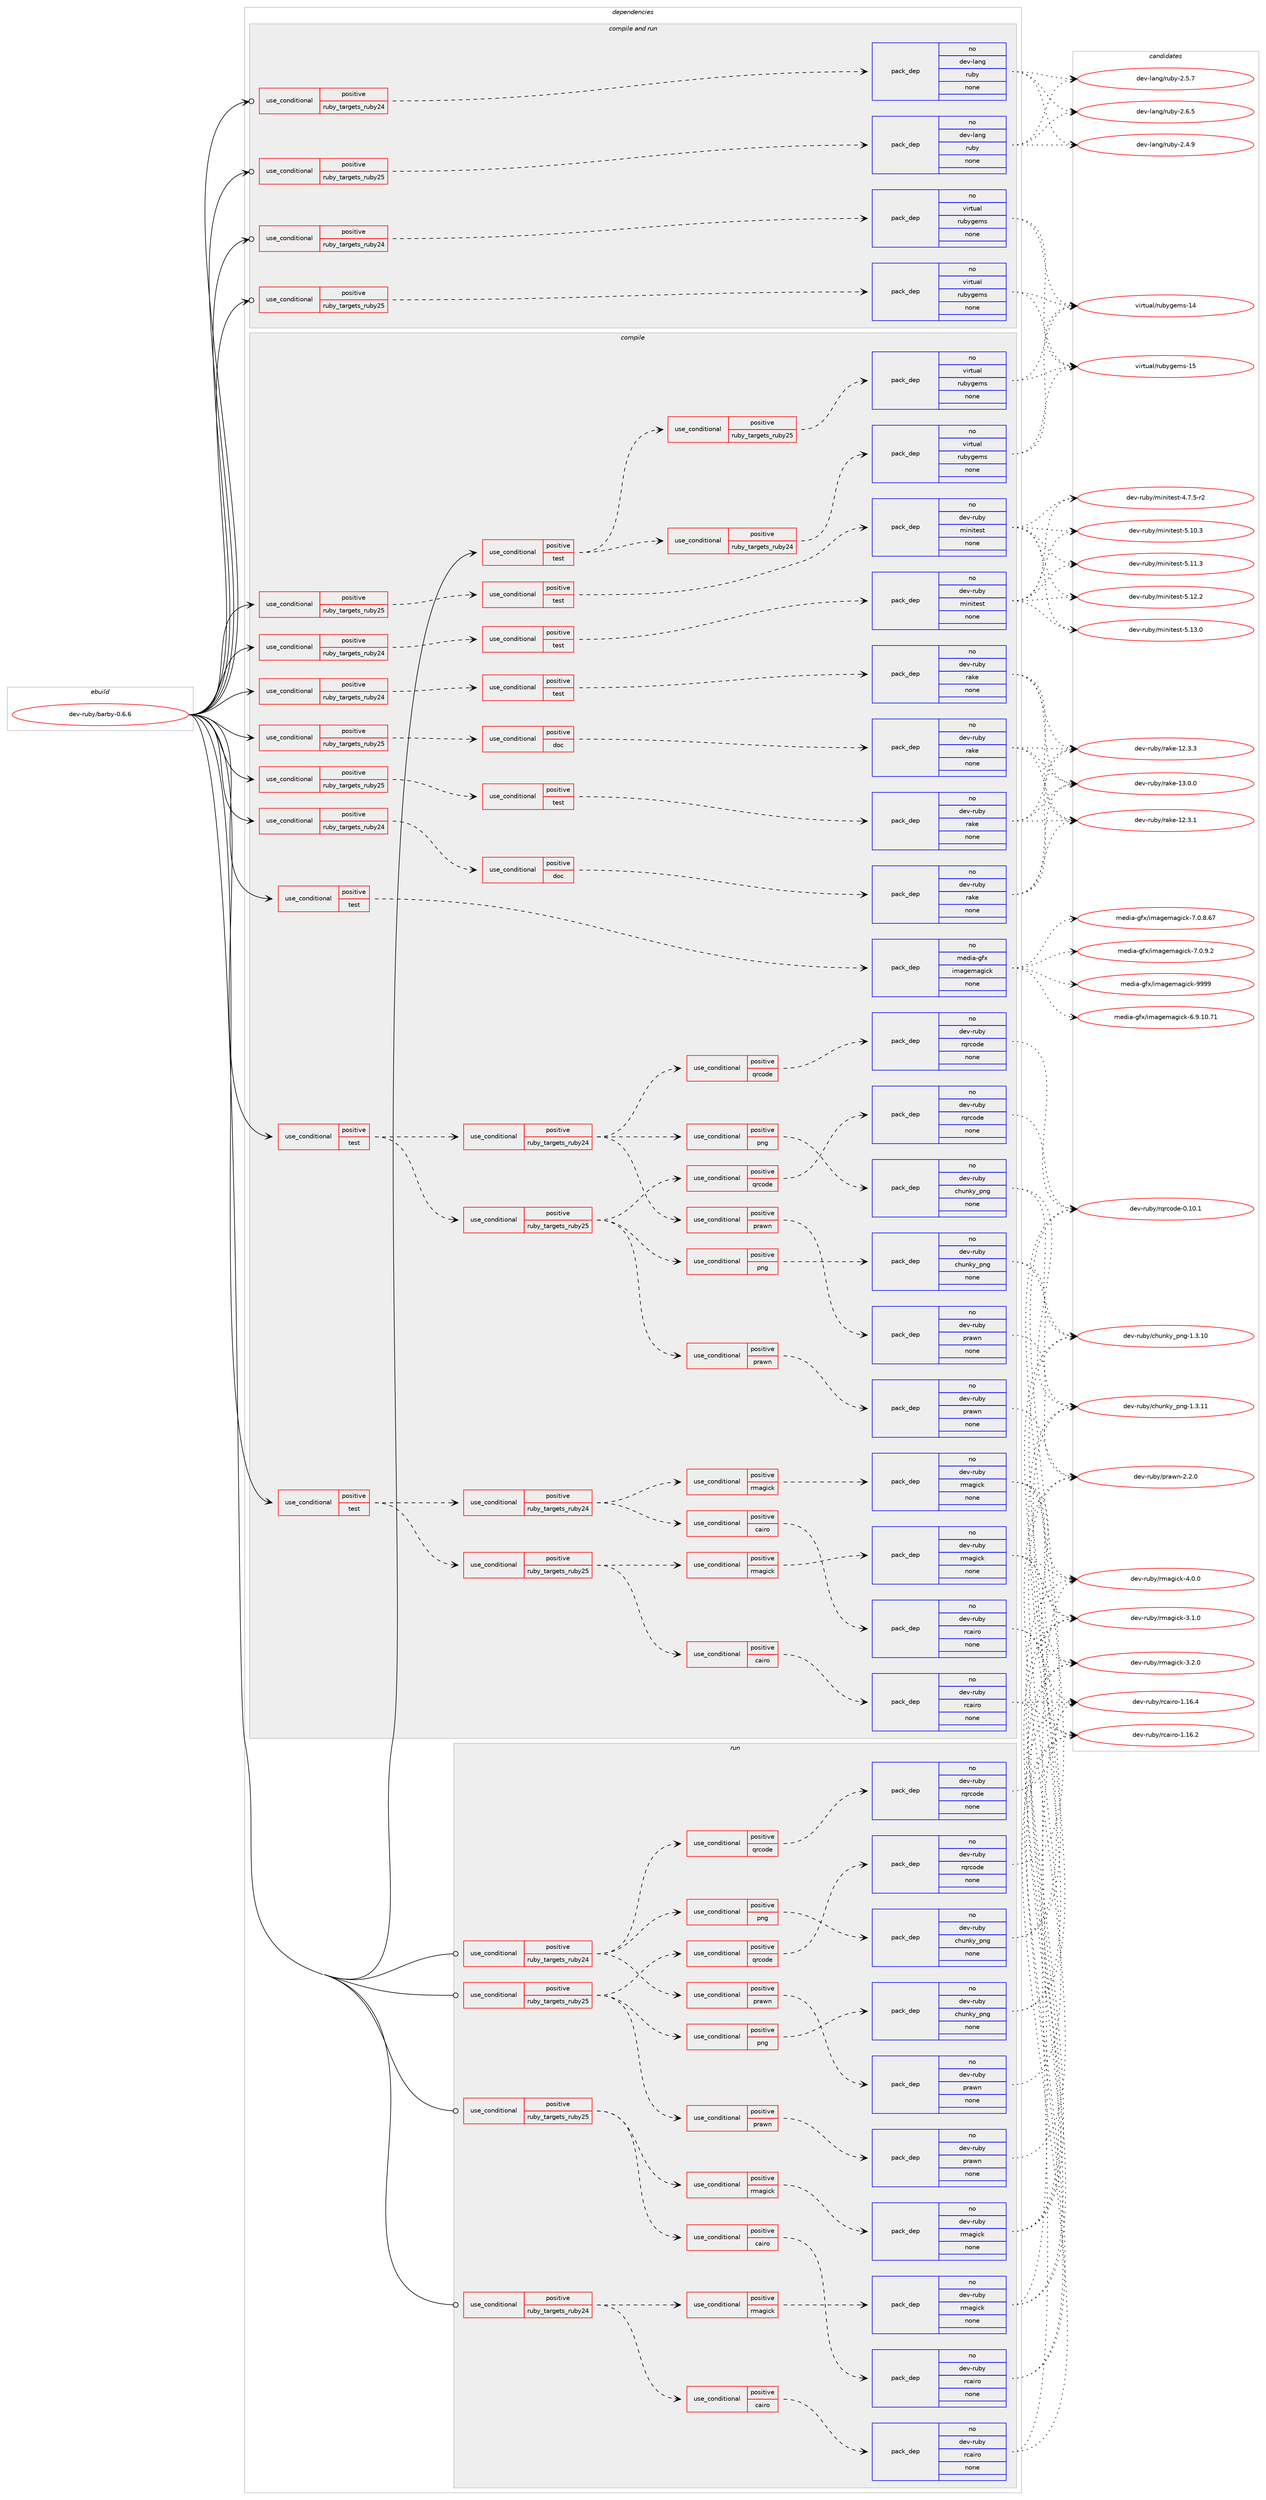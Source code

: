 digraph prolog {

# *************
# Graph options
# *************

newrank=true;
concentrate=true;
compound=true;
graph [rankdir=LR,fontname=Helvetica,fontsize=10,ranksep=1.5];#, ranksep=2.5, nodesep=0.2];
edge  [arrowhead=vee];
node  [fontname=Helvetica,fontsize=10];

# **********
# The ebuild
# **********

subgraph cluster_leftcol {
color=gray;
label=<<i>ebuild</i>>;
id [label="dev-ruby/barby-0.6.6", color=red, width=4, href="../dev-ruby/barby-0.6.6.svg"];
}

# ****************
# The dependencies
# ****************

subgraph cluster_midcol {
color=gray;
label=<<i>dependencies</i>>;
subgraph cluster_compile {
fillcolor="#eeeeee";
style=filled;
label=<<i>compile</i>>;
subgraph cond158755 {
dependency678266 [label=<<TABLE BORDER="0" CELLBORDER="1" CELLSPACING="0" CELLPADDING="4"><TR><TD ROWSPAN="3" CELLPADDING="10">use_conditional</TD></TR><TR><TD>positive</TD></TR><TR><TD>ruby_targets_ruby24</TD></TR></TABLE>>, shape=none, color=red];
subgraph cond158756 {
dependency678267 [label=<<TABLE BORDER="0" CELLBORDER="1" CELLSPACING="0" CELLPADDING="4"><TR><TD ROWSPAN="3" CELLPADDING="10">use_conditional</TD></TR><TR><TD>positive</TD></TR><TR><TD>doc</TD></TR></TABLE>>, shape=none, color=red];
subgraph pack507557 {
dependency678268 [label=<<TABLE BORDER="0" CELLBORDER="1" CELLSPACING="0" CELLPADDING="4" WIDTH="220"><TR><TD ROWSPAN="6" CELLPADDING="30">pack_dep</TD></TR><TR><TD WIDTH="110">no</TD></TR><TR><TD>dev-ruby</TD></TR><TR><TD>rake</TD></TR><TR><TD>none</TD></TR><TR><TD></TD></TR></TABLE>>, shape=none, color=blue];
}
dependency678267:e -> dependency678268:w [weight=20,style="dashed",arrowhead="vee"];
}
dependency678266:e -> dependency678267:w [weight=20,style="dashed",arrowhead="vee"];
}
id:e -> dependency678266:w [weight=20,style="solid",arrowhead="vee"];
subgraph cond158757 {
dependency678269 [label=<<TABLE BORDER="0" CELLBORDER="1" CELLSPACING="0" CELLPADDING="4"><TR><TD ROWSPAN="3" CELLPADDING="10">use_conditional</TD></TR><TR><TD>positive</TD></TR><TR><TD>ruby_targets_ruby24</TD></TR></TABLE>>, shape=none, color=red];
subgraph cond158758 {
dependency678270 [label=<<TABLE BORDER="0" CELLBORDER="1" CELLSPACING="0" CELLPADDING="4"><TR><TD ROWSPAN="3" CELLPADDING="10">use_conditional</TD></TR><TR><TD>positive</TD></TR><TR><TD>test</TD></TR></TABLE>>, shape=none, color=red];
subgraph pack507558 {
dependency678271 [label=<<TABLE BORDER="0" CELLBORDER="1" CELLSPACING="0" CELLPADDING="4" WIDTH="220"><TR><TD ROWSPAN="6" CELLPADDING="30">pack_dep</TD></TR><TR><TD WIDTH="110">no</TD></TR><TR><TD>dev-ruby</TD></TR><TR><TD>minitest</TD></TR><TR><TD>none</TD></TR><TR><TD></TD></TR></TABLE>>, shape=none, color=blue];
}
dependency678270:e -> dependency678271:w [weight=20,style="dashed",arrowhead="vee"];
}
dependency678269:e -> dependency678270:w [weight=20,style="dashed",arrowhead="vee"];
}
id:e -> dependency678269:w [weight=20,style="solid",arrowhead="vee"];
subgraph cond158759 {
dependency678272 [label=<<TABLE BORDER="0" CELLBORDER="1" CELLSPACING="0" CELLPADDING="4"><TR><TD ROWSPAN="3" CELLPADDING="10">use_conditional</TD></TR><TR><TD>positive</TD></TR><TR><TD>ruby_targets_ruby24</TD></TR></TABLE>>, shape=none, color=red];
subgraph cond158760 {
dependency678273 [label=<<TABLE BORDER="0" CELLBORDER="1" CELLSPACING="0" CELLPADDING="4"><TR><TD ROWSPAN="3" CELLPADDING="10">use_conditional</TD></TR><TR><TD>positive</TD></TR><TR><TD>test</TD></TR></TABLE>>, shape=none, color=red];
subgraph pack507559 {
dependency678274 [label=<<TABLE BORDER="0" CELLBORDER="1" CELLSPACING="0" CELLPADDING="4" WIDTH="220"><TR><TD ROWSPAN="6" CELLPADDING="30">pack_dep</TD></TR><TR><TD WIDTH="110">no</TD></TR><TR><TD>dev-ruby</TD></TR><TR><TD>rake</TD></TR><TR><TD>none</TD></TR><TR><TD></TD></TR></TABLE>>, shape=none, color=blue];
}
dependency678273:e -> dependency678274:w [weight=20,style="dashed",arrowhead="vee"];
}
dependency678272:e -> dependency678273:w [weight=20,style="dashed",arrowhead="vee"];
}
id:e -> dependency678272:w [weight=20,style="solid",arrowhead="vee"];
subgraph cond158761 {
dependency678275 [label=<<TABLE BORDER="0" CELLBORDER="1" CELLSPACING="0" CELLPADDING="4"><TR><TD ROWSPAN="3" CELLPADDING="10">use_conditional</TD></TR><TR><TD>positive</TD></TR><TR><TD>ruby_targets_ruby25</TD></TR></TABLE>>, shape=none, color=red];
subgraph cond158762 {
dependency678276 [label=<<TABLE BORDER="0" CELLBORDER="1" CELLSPACING="0" CELLPADDING="4"><TR><TD ROWSPAN="3" CELLPADDING="10">use_conditional</TD></TR><TR><TD>positive</TD></TR><TR><TD>doc</TD></TR></TABLE>>, shape=none, color=red];
subgraph pack507560 {
dependency678277 [label=<<TABLE BORDER="0" CELLBORDER="1" CELLSPACING="0" CELLPADDING="4" WIDTH="220"><TR><TD ROWSPAN="6" CELLPADDING="30">pack_dep</TD></TR><TR><TD WIDTH="110">no</TD></TR><TR><TD>dev-ruby</TD></TR><TR><TD>rake</TD></TR><TR><TD>none</TD></TR><TR><TD></TD></TR></TABLE>>, shape=none, color=blue];
}
dependency678276:e -> dependency678277:w [weight=20,style="dashed",arrowhead="vee"];
}
dependency678275:e -> dependency678276:w [weight=20,style="dashed",arrowhead="vee"];
}
id:e -> dependency678275:w [weight=20,style="solid",arrowhead="vee"];
subgraph cond158763 {
dependency678278 [label=<<TABLE BORDER="0" CELLBORDER="1" CELLSPACING="0" CELLPADDING="4"><TR><TD ROWSPAN="3" CELLPADDING="10">use_conditional</TD></TR><TR><TD>positive</TD></TR><TR><TD>ruby_targets_ruby25</TD></TR></TABLE>>, shape=none, color=red];
subgraph cond158764 {
dependency678279 [label=<<TABLE BORDER="0" CELLBORDER="1" CELLSPACING="0" CELLPADDING="4"><TR><TD ROWSPAN="3" CELLPADDING="10">use_conditional</TD></TR><TR><TD>positive</TD></TR><TR><TD>test</TD></TR></TABLE>>, shape=none, color=red];
subgraph pack507561 {
dependency678280 [label=<<TABLE BORDER="0" CELLBORDER="1" CELLSPACING="0" CELLPADDING="4" WIDTH="220"><TR><TD ROWSPAN="6" CELLPADDING="30">pack_dep</TD></TR><TR><TD WIDTH="110">no</TD></TR><TR><TD>dev-ruby</TD></TR><TR><TD>minitest</TD></TR><TR><TD>none</TD></TR><TR><TD></TD></TR></TABLE>>, shape=none, color=blue];
}
dependency678279:e -> dependency678280:w [weight=20,style="dashed",arrowhead="vee"];
}
dependency678278:e -> dependency678279:w [weight=20,style="dashed",arrowhead="vee"];
}
id:e -> dependency678278:w [weight=20,style="solid",arrowhead="vee"];
subgraph cond158765 {
dependency678281 [label=<<TABLE BORDER="0" CELLBORDER="1" CELLSPACING="0" CELLPADDING="4"><TR><TD ROWSPAN="3" CELLPADDING="10">use_conditional</TD></TR><TR><TD>positive</TD></TR><TR><TD>ruby_targets_ruby25</TD></TR></TABLE>>, shape=none, color=red];
subgraph cond158766 {
dependency678282 [label=<<TABLE BORDER="0" CELLBORDER="1" CELLSPACING="0" CELLPADDING="4"><TR><TD ROWSPAN="3" CELLPADDING="10">use_conditional</TD></TR><TR><TD>positive</TD></TR><TR><TD>test</TD></TR></TABLE>>, shape=none, color=red];
subgraph pack507562 {
dependency678283 [label=<<TABLE BORDER="0" CELLBORDER="1" CELLSPACING="0" CELLPADDING="4" WIDTH="220"><TR><TD ROWSPAN="6" CELLPADDING="30">pack_dep</TD></TR><TR><TD WIDTH="110">no</TD></TR><TR><TD>dev-ruby</TD></TR><TR><TD>rake</TD></TR><TR><TD>none</TD></TR><TR><TD></TD></TR></TABLE>>, shape=none, color=blue];
}
dependency678282:e -> dependency678283:w [weight=20,style="dashed",arrowhead="vee"];
}
dependency678281:e -> dependency678282:w [weight=20,style="dashed",arrowhead="vee"];
}
id:e -> dependency678281:w [weight=20,style="solid",arrowhead="vee"];
subgraph cond158767 {
dependency678284 [label=<<TABLE BORDER="0" CELLBORDER="1" CELLSPACING="0" CELLPADDING="4"><TR><TD ROWSPAN="3" CELLPADDING="10">use_conditional</TD></TR><TR><TD>positive</TD></TR><TR><TD>test</TD></TR></TABLE>>, shape=none, color=red];
subgraph cond158768 {
dependency678285 [label=<<TABLE BORDER="0" CELLBORDER="1" CELLSPACING="0" CELLPADDING="4"><TR><TD ROWSPAN="3" CELLPADDING="10">use_conditional</TD></TR><TR><TD>positive</TD></TR><TR><TD>ruby_targets_ruby24</TD></TR></TABLE>>, shape=none, color=red];
subgraph cond158769 {
dependency678286 [label=<<TABLE BORDER="0" CELLBORDER="1" CELLSPACING="0" CELLPADDING="4"><TR><TD ROWSPAN="3" CELLPADDING="10">use_conditional</TD></TR><TR><TD>positive</TD></TR><TR><TD>qrcode</TD></TR></TABLE>>, shape=none, color=red];
subgraph pack507563 {
dependency678287 [label=<<TABLE BORDER="0" CELLBORDER="1" CELLSPACING="0" CELLPADDING="4" WIDTH="220"><TR><TD ROWSPAN="6" CELLPADDING="30">pack_dep</TD></TR><TR><TD WIDTH="110">no</TD></TR><TR><TD>dev-ruby</TD></TR><TR><TD>rqrcode</TD></TR><TR><TD>none</TD></TR><TR><TD></TD></TR></TABLE>>, shape=none, color=blue];
}
dependency678286:e -> dependency678287:w [weight=20,style="dashed",arrowhead="vee"];
}
dependency678285:e -> dependency678286:w [weight=20,style="dashed",arrowhead="vee"];
subgraph cond158770 {
dependency678288 [label=<<TABLE BORDER="0" CELLBORDER="1" CELLSPACING="0" CELLPADDING="4"><TR><TD ROWSPAN="3" CELLPADDING="10">use_conditional</TD></TR><TR><TD>positive</TD></TR><TR><TD>png</TD></TR></TABLE>>, shape=none, color=red];
subgraph pack507564 {
dependency678289 [label=<<TABLE BORDER="0" CELLBORDER="1" CELLSPACING="0" CELLPADDING="4" WIDTH="220"><TR><TD ROWSPAN="6" CELLPADDING="30">pack_dep</TD></TR><TR><TD WIDTH="110">no</TD></TR><TR><TD>dev-ruby</TD></TR><TR><TD>chunky_png</TD></TR><TR><TD>none</TD></TR><TR><TD></TD></TR></TABLE>>, shape=none, color=blue];
}
dependency678288:e -> dependency678289:w [weight=20,style="dashed",arrowhead="vee"];
}
dependency678285:e -> dependency678288:w [weight=20,style="dashed",arrowhead="vee"];
subgraph cond158771 {
dependency678290 [label=<<TABLE BORDER="0" CELLBORDER="1" CELLSPACING="0" CELLPADDING="4"><TR><TD ROWSPAN="3" CELLPADDING="10">use_conditional</TD></TR><TR><TD>positive</TD></TR><TR><TD>prawn</TD></TR></TABLE>>, shape=none, color=red];
subgraph pack507565 {
dependency678291 [label=<<TABLE BORDER="0" CELLBORDER="1" CELLSPACING="0" CELLPADDING="4" WIDTH="220"><TR><TD ROWSPAN="6" CELLPADDING="30">pack_dep</TD></TR><TR><TD WIDTH="110">no</TD></TR><TR><TD>dev-ruby</TD></TR><TR><TD>prawn</TD></TR><TR><TD>none</TD></TR><TR><TD></TD></TR></TABLE>>, shape=none, color=blue];
}
dependency678290:e -> dependency678291:w [weight=20,style="dashed",arrowhead="vee"];
}
dependency678285:e -> dependency678290:w [weight=20,style="dashed",arrowhead="vee"];
}
dependency678284:e -> dependency678285:w [weight=20,style="dashed",arrowhead="vee"];
subgraph cond158772 {
dependency678292 [label=<<TABLE BORDER="0" CELLBORDER="1" CELLSPACING="0" CELLPADDING="4"><TR><TD ROWSPAN="3" CELLPADDING="10">use_conditional</TD></TR><TR><TD>positive</TD></TR><TR><TD>ruby_targets_ruby25</TD></TR></TABLE>>, shape=none, color=red];
subgraph cond158773 {
dependency678293 [label=<<TABLE BORDER="0" CELLBORDER="1" CELLSPACING="0" CELLPADDING="4"><TR><TD ROWSPAN="3" CELLPADDING="10">use_conditional</TD></TR><TR><TD>positive</TD></TR><TR><TD>qrcode</TD></TR></TABLE>>, shape=none, color=red];
subgraph pack507566 {
dependency678294 [label=<<TABLE BORDER="0" CELLBORDER="1" CELLSPACING="0" CELLPADDING="4" WIDTH="220"><TR><TD ROWSPAN="6" CELLPADDING="30">pack_dep</TD></TR><TR><TD WIDTH="110">no</TD></TR><TR><TD>dev-ruby</TD></TR><TR><TD>rqrcode</TD></TR><TR><TD>none</TD></TR><TR><TD></TD></TR></TABLE>>, shape=none, color=blue];
}
dependency678293:e -> dependency678294:w [weight=20,style="dashed",arrowhead="vee"];
}
dependency678292:e -> dependency678293:w [weight=20,style="dashed",arrowhead="vee"];
subgraph cond158774 {
dependency678295 [label=<<TABLE BORDER="0" CELLBORDER="1" CELLSPACING="0" CELLPADDING="4"><TR><TD ROWSPAN="3" CELLPADDING="10">use_conditional</TD></TR><TR><TD>positive</TD></TR><TR><TD>png</TD></TR></TABLE>>, shape=none, color=red];
subgraph pack507567 {
dependency678296 [label=<<TABLE BORDER="0" CELLBORDER="1" CELLSPACING="0" CELLPADDING="4" WIDTH="220"><TR><TD ROWSPAN="6" CELLPADDING="30">pack_dep</TD></TR><TR><TD WIDTH="110">no</TD></TR><TR><TD>dev-ruby</TD></TR><TR><TD>chunky_png</TD></TR><TR><TD>none</TD></TR><TR><TD></TD></TR></TABLE>>, shape=none, color=blue];
}
dependency678295:e -> dependency678296:w [weight=20,style="dashed",arrowhead="vee"];
}
dependency678292:e -> dependency678295:w [weight=20,style="dashed",arrowhead="vee"];
subgraph cond158775 {
dependency678297 [label=<<TABLE BORDER="0" CELLBORDER="1" CELLSPACING="0" CELLPADDING="4"><TR><TD ROWSPAN="3" CELLPADDING="10">use_conditional</TD></TR><TR><TD>positive</TD></TR><TR><TD>prawn</TD></TR></TABLE>>, shape=none, color=red];
subgraph pack507568 {
dependency678298 [label=<<TABLE BORDER="0" CELLBORDER="1" CELLSPACING="0" CELLPADDING="4" WIDTH="220"><TR><TD ROWSPAN="6" CELLPADDING="30">pack_dep</TD></TR><TR><TD WIDTH="110">no</TD></TR><TR><TD>dev-ruby</TD></TR><TR><TD>prawn</TD></TR><TR><TD>none</TD></TR><TR><TD></TD></TR></TABLE>>, shape=none, color=blue];
}
dependency678297:e -> dependency678298:w [weight=20,style="dashed",arrowhead="vee"];
}
dependency678292:e -> dependency678297:w [weight=20,style="dashed",arrowhead="vee"];
}
dependency678284:e -> dependency678292:w [weight=20,style="dashed",arrowhead="vee"];
}
id:e -> dependency678284:w [weight=20,style="solid",arrowhead="vee"];
subgraph cond158776 {
dependency678299 [label=<<TABLE BORDER="0" CELLBORDER="1" CELLSPACING="0" CELLPADDING="4"><TR><TD ROWSPAN="3" CELLPADDING="10">use_conditional</TD></TR><TR><TD>positive</TD></TR><TR><TD>test</TD></TR></TABLE>>, shape=none, color=red];
subgraph cond158777 {
dependency678300 [label=<<TABLE BORDER="0" CELLBORDER="1" CELLSPACING="0" CELLPADDING="4"><TR><TD ROWSPAN="3" CELLPADDING="10">use_conditional</TD></TR><TR><TD>positive</TD></TR><TR><TD>ruby_targets_ruby24</TD></TR></TABLE>>, shape=none, color=red];
subgraph cond158778 {
dependency678301 [label=<<TABLE BORDER="0" CELLBORDER="1" CELLSPACING="0" CELLPADDING="4"><TR><TD ROWSPAN="3" CELLPADDING="10">use_conditional</TD></TR><TR><TD>positive</TD></TR><TR><TD>rmagick</TD></TR></TABLE>>, shape=none, color=red];
subgraph pack507569 {
dependency678302 [label=<<TABLE BORDER="0" CELLBORDER="1" CELLSPACING="0" CELLPADDING="4" WIDTH="220"><TR><TD ROWSPAN="6" CELLPADDING="30">pack_dep</TD></TR><TR><TD WIDTH="110">no</TD></TR><TR><TD>dev-ruby</TD></TR><TR><TD>rmagick</TD></TR><TR><TD>none</TD></TR><TR><TD></TD></TR></TABLE>>, shape=none, color=blue];
}
dependency678301:e -> dependency678302:w [weight=20,style="dashed",arrowhead="vee"];
}
dependency678300:e -> dependency678301:w [weight=20,style="dashed",arrowhead="vee"];
subgraph cond158779 {
dependency678303 [label=<<TABLE BORDER="0" CELLBORDER="1" CELLSPACING="0" CELLPADDING="4"><TR><TD ROWSPAN="3" CELLPADDING="10">use_conditional</TD></TR><TR><TD>positive</TD></TR><TR><TD>cairo</TD></TR></TABLE>>, shape=none, color=red];
subgraph pack507570 {
dependency678304 [label=<<TABLE BORDER="0" CELLBORDER="1" CELLSPACING="0" CELLPADDING="4" WIDTH="220"><TR><TD ROWSPAN="6" CELLPADDING="30">pack_dep</TD></TR><TR><TD WIDTH="110">no</TD></TR><TR><TD>dev-ruby</TD></TR><TR><TD>rcairo</TD></TR><TR><TD>none</TD></TR><TR><TD></TD></TR></TABLE>>, shape=none, color=blue];
}
dependency678303:e -> dependency678304:w [weight=20,style="dashed",arrowhead="vee"];
}
dependency678300:e -> dependency678303:w [weight=20,style="dashed",arrowhead="vee"];
}
dependency678299:e -> dependency678300:w [weight=20,style="dashed",arrowhead="vee"];
subgraph cond158780 {
dependency678305 [label=<<TABLE BORDER="0" CELLBORDER="1" CELLSPACING="0" CELLPADDING="4"><TR><TD ROWSPAN="3" CELLPADDING="10">use_conditional</TD></TR><TR><TD>positive</TD></TR><TR><TD>ruby_targets_ruby25</TD></TR></TABLE>>, shape=none, color=red];
subgraph cond158781 {
dependency678306 [label=<<TABLE BORDER="0" CELLBORDER="1" CELLSPACING="0" CELLPADDING="4"><TR><TD ROWSPAN="3" CELLPADDING="10">use_conditional</TD></TR><TR><TD>positive</TD></TR><TR><TD>rmagick</TD></TR></TABLE>>, shape=none, color=red];
subgraph pack507571 {
dependency678307 [label=<<TABLE BORDER="0" CELLBORDER="1" CELLSPACING="0" CELLPADDING="4" WIDTH="220"><TR><TD ROWSPAN="6" CELLPADDING="30">pack_dep</TD></TR><TR><TD WIDTH="110">no</TD></TR><TR><TD>dev-ruby</TD></TR><TR><TD>rmagick</TD></TR><TR><TD>none</TD></TR><TR><TD></TD></TR></TABLE>>, shape=none, color=blue];
}
dependency678306:e -> dependency678307:w [weight=20,style="dashed",arrowhead="vee"];
}
dependency678305:e -> dependency678306:w [weight=20,style="dashed",arrowhead="vee"];
subgraph cond158782 {
dependency678308 [label=<<TABLE BORDER="0" CELLBORDER="1" CELLSPACING="0" CELLPADDING="4"><TR><TD ROWSPAN="3" CELLPADDING="10">use_conditional</TD></TR><TR><TD>positive</TD></TR><TR><TD>cairo</TD></TR></TABLE>>, shape=none, color=red];
subgraph pack507572 {
dependency678309 [label=<<TABLE BORDER="0" CELLBORDER="1" CELLSPACING="0" CELLPADDING="4" WIDTH="220"><TR><TD ROWSPAN="6" CELLPADDING="30">pack_dep</TD></TR><TR><TD WIDTH="110">no</TD></TR><TR><TD>dev-ruby</TD></TR><TR><TD>rcairo</TD></TR><TR><TD>none</TD></TR><TR><TD></TD></TR></TABLE>>, shape=none, color=blue];
}
dependency678308:e -> dependency678309:w [weight=20,style="dashed",arrowhead="vee"];
}
dependency678305:e -> dependency678308:w [weight=20,style="dashed",arrowhead="vee"];
}
dependency678299:e -> dependency678305:w [weight=20,style="dashed",arrowhead="vee"];
}
id:e -> dependency678299:w [weight=20,style="solid",arrowhead="vee"];
subgraph cond158783 {
dependency678310 [label=<<TABLE BORDER="0" CELLBORDER="1" CELLSPACING="0" CELLPADDING="4"><TR><TD ROWSPAN="3" CELLPADDING="10">use_conditional</TD></TR><TR><TD>positive</TD></TR><TR><TD>test</TD></TR></TABLE>>, shape=none, color=red];
subgraph cond158784 {
dependency678311 [label=<<TABLE BORDER="0" CELLBORDER="1" CELLSPACING="0" CELLPADDING="4"><TR><TD ROWSPAN="3" CELLPADDING="10">use_conditional</TD></TR><TR><TD>positive</TD></TR><TR><TD>ruby_targets_ruby24</TD></TR></TABLE>>, shape=none, color=red];
subgraph pack507573 {
dependency678312 [label=<<TABLE BORDER="0" CELLBORDER="1" CELLSPACING="0" CELLPADDING="4" WIDTH="220"><TR><TD ROWSPAN="6" CELLPADDING="30">pack_dep</TD></TR><TR><TD WIDTH="110">no</TD></TR><TR><TD>virtual</TD></TR><TR><TD>rubygems</TD></TR><TR><TD>none</TD></TR><TR><TD></TD></TR></TABLE>>, shape=none, color=blue];
}
dependency678311:e -> dependency678312:w [weight=20,style="dashed",arrowhead="vee"];
}
dependency678310:e -> dependency678311:w [weight=20,style="dashed",arrowhead="vee"];
subgraph cond158785 {
dependency678313 [label=<<TABLE BORDER="0" CELLBORDER="1" CELLSPACING="0" CELLPADDING="4"><TR><TD ROWSPAN="3" CELLPADDING="10">use_conditional</TD></TR><TR><TD>positive</TD></TR><TR><TD>ruby_targets_ruby25</TD></TR></TABLE>>, shape=none, color=red];
subgraph pack507574 {
dependency678314 [label=<<TABLE BORDER="0" CELLBORDER="1" CELLSPACING="0" CELLPADDING="4" WIDTH="220"><TR><TD ROWSPAN="6" CELLPADDING="30">pack_dep</TD></TR><TR><TD WIDTH="110">no</TD></TR><TR><TD>virtual</TD></TR><TR><TD>rubygems</TD></TR><TR><TD>none</TD></TR><TR><TD></TD></TR></TABLE>>, shape=none, color=blue];
}
dependency678313:e -> dependency678314:w [weight=20,style="dashed",arrowhead="vee"];
}
dependency678310:e -> dependency678313:w [weight=20,style="dashed",arrowhead="vee"];
}
id:e -> dependency678310:w [weight=20,style="solid",arrowhead="vee"];
subgraph cond158786 {
dependency678315 [label=<<TABLE BORDER="0" CELLBORDER="1" CELLSPACING="0" CELLPADDING="4"><TR><TD ROWSPAN="3" CELLPADDING="10">use_conditional</TD></TR><TR><TD>positive</TD></TR><TR><TD>test</TD></TR></TABLE>>, shape=none, color=red];
subgraph pack507575 {
dependency678316 [label=<<TABLE BORDER="0" CELLBORDER="1" CELLSPACING="0" CELLPADDING="4" WIDTH="220"><TR><TD ROWSPAN="6" CELLPADDING="30">pack_dep</TD></TR><TR><TD WIDTH="110">no</TD></TR><TR><TD>media-gfx</TD></TR><TR><TD>imagemagick</TD></TR><TR><TD>none</TD></TR><TR><TD></TD></TR></TABLE>>, shape=none, color=blue];
}
dependency678315:e -> dependency678316:w [weight=20,style="dashed",arrowhead="vee"];
}
id:e -> dependency678315:w [weight=20,style="solid",arrowhead="vee"];
}
subgraph cluster_compileandrun {
fillcolor="#eeeeee";
style=filled;
label=<<i>compile and run</i>>;
subgraph cond158787 {
dependency678317 [label=<<TABLE BORDER="0" CELLBORDER="1" CELLSPACING="0" CELLPADDING="4"><TR><TD ROWSPAN="3" CELLPADDING="10">use_conditional</TD></TR><TR><TD>positive</TD></TR><TR><TD>ruby_targets_ruby24</TD></TR></TABLE>>, shape=none, color=red];
subgraph pack507576 {
dependency678318 [label=<<TABLE BORDER="0" CELLBORDER="1" CELLSPACING="0" CELLPADDING="4" WIDTH="220"><TR><TD ROWSPAN="6" CELLPADDING="30">pack_dep</TD></TR><TR><TD WIDTH="110">no</TD></TR><TR><TD>dev-lang</TD></TR><TR><TD>ruby</TD></TR><TR><TD>none</TD></TR><TR><TD></TD></TR></TABLE>>, shape=none, color=blue];
}
dependency678317:e -> dependency678318:w [weight=20,style="dashed",arrowhead="vee"];
}
id:e -> dependency678317:w [weight=20,style="solid",arrowhead="odotvee"];
subgraph cond158788 {
dependency678319 [label=<<TABLE BORDER="0" CELLBORDER="1" CELLSPACING="0" CELLPADDING="4"><TR><TD ROWSPAN="3" CELLPADDING="10">use_conditional</TD></TR><TR><TD>positive</TD></TR><TR><TD>ruby_targets_ruby24</TD></TR></TABLE>>, shape=none, color=red];
subgraph pack507577 {
dependency678320 [label=<<TABLE BORDER="0" CELLBORDER="1" CELLSPACING="0" CELLPADDING="4" WIDTH="220"><TR><TD ROWSPAN="6" CELLPADDING="30">pack_dep</TD></TR><TR><TD WIDTH="110">no</TD></TR><TR><TD>virtual</TD></TR><TR><TD>rubygems</TD></TR><TR><TD>none</TD></TR><TR><TD></TD></TR></TABLE>>, shape=none, color=blue];
}
dependency678319:e -> dependency678320:w [weight=20,style="dashed",arrowhead="vee"];
}
id:e -> dependency678319:w [weight=20,style="solid",arrowhead="odotvee"];
subgraph cond158789 {
dependency678321 [label=<<TABLE BORDER="0" CELLBORDER="1" CELLSPACING="0" CELLPADDING="4"><TR><TD ROWSPAN="3" CELLPADDING="10">use_conditional</TD></TR><TR><TD>positive</TD></TR><TR><TD>ruby_targets_ruby25</TD></TR></TABLE>>, shape=none, color=red];
subgraph pack507578 {
dependency678322 [label=<<TABLE BORDER="0" CELLBORDER="1" CELLSPACING="0" CELLPADDING="4" WIDTH="220"><TR><TD ROWSPAN="6" CELLPADDING="30">pack_dep</TD></TR><TR><TD WIDTH="110">no</TD></TR><TR><TD>dev-lang</TD></TR><TR><TD>ruby</TD></TR><TR><TD>none</TD></TR><TR><TD></TD></TR></TABLE>>, shape=none, color=blue];
}
dependency678321:e -> dependency678322:w [weight=20,style="dashed",arrowhead="vee"];
}
id:e -> dependency678321:w [weight=20,style="solid",arrowhead="odotvee"];
subgraph cond158790 {
dependency678323 [label=<<TABLE BORDER="0" CELLBORDER="1" CELLSPACING="0" CELLPADDING="4"><TR><TD ROWSPAN="3" CELLPADDING="10">use_conditional</TD></TR><TR><TD>positive</TD></TR><TR><TD>ruby_targets_ruby25</TD></TR></TABLE>>, shape=none, color=red];
subgraph pack507579 {
dependency678324 [label=<<TABLE BORDER="0" CELLBORDER="1" CELLSPACING="0" CELLPADDING="4" WIDTH="220"><TR><TD ROWSPAN="6" CELLPADDING="30">pack_dep</TD></TR><TR><TD WIDTH="110">no</TD></TR><TR><TD>virtual</TD></TR><TR><TD>rubygems</TD></TR><TR><TD>none</TD></TR><TR><TD></TD></TR></TABLE>>, shape=none, color=blue];
}
dependency678323:e -> dependency678324:w [weight=20,style="dashed",arrowhead="vee"];
}
id:e -> dependency678323:w [weight=20,style="solid",arrowhead="odotvee"];
}
subgraph cluster_run {
fillcolor="#eeeeee";
style=filled;
label=<<i>run</i>>;
subgraph cond158791 {
dependency678325 [label=<<TABLE BORDER="0" CELLBORDER="1" CELLSPACING="0" CELLPADDING="4"><TR><TD ROWSPAN="3" CELLPADDING="10">use_conditional</TD></TR><TR><TD>positive</TD></TR><TR><TD>ruby_targets_ruby24</TD></TR></TABLE>>, shape=none, color=red];
subgraph cond158792 {
dependency678326 [label=<<TABLE BORDER="0" CELLBORDER="1" CELLSPACING="0" CELLPADDING="4"><TR><TD ROWSPAN="3" CELLPADDING="10">use_conditional</TD></TR><TR><TD>positive</TD></TR><TR><TD>qrcode</TD></TR></TABLE>>, shape=none, color=red];
subgraph pack507580 {
dependency678327 [label=<<TABLE BORDER="0" CELLBORDER="1" CELLSPACING="0" CELLPADDING="4" WIDTH="220"><TR><TD ROWSPAN="6" CELLPADDING="30">pack_dep</TD></TR><TR><TD WIDTH="110">no</TD></TR><TR><TD>dev-ruby</TD></TR><TR><TD>rqrcode</TD></TR><TR><TD>none</TD></TR><TR><TD></TD></TR></TABLE>>, shape=none, color=blue];
}
dependency678326:e -> dependency678327:w [weight=20,style="dashed",arrowhead="vee"];
}
dependency678325:e -> dependency678326:w [weight=20,style="dashed",arrowhead="vee"];
subgraph cond158793 {
dependency678328 [label=<<TABLE BORDER="0" CELLBORDER="1" CELLSPACING="0" CELLPADDING="4"><TR><TD ROWSPAN="3" CELLPADDING="10">use_conditional</TD></TR><TR><TD>positive</TD></TR><TR><TD>png</TD></TR></TABLE>>, shape=none, color=red];
subgraph pack507581 {
dependency678329 [label=<<TABLE BORDER="0" CELLBORDER="1" CELLSPACING="0" CELLPADDING="4" WIDTH="220"><TR><TD ROWSPAN="6" CELLPADDING="30">pack_dep</TD></TR><TR><TD WIDTH="110">no</TD></TR><TR><TD>dev-ruby</TD></TR><TR><TD>chunky_png</TD></TR><TR><TD>none</TD></TR><TR><TD></TD></TR></TABLE>>, shape=none, color=blue];
}
dependency678328:e -> dependency678329:w [weight=20,style="dashed",arrowhead="vee"];
}
dependency678325:e -> dependency678328:w [weight=20,style="dashed",arrowhead="vee"];
subgraph cond158794 {
dependency678330 [label=<<TABLE BORDER="0" CELLBORDER="1" CELLSPACING="0" CELLPADDING="4"><TR><TD ROWSPAN="3" CELLPADDING="10">use_conditional</TD></TR><TR><TD>positive</TD></TR><TR><TD>prawn</TD></TR></TABLE>>, shape=none, color=red];
subgraph pack507582 {
dependency678331 [label=<<TABLE BORDER="0" CELLBORDER="1" CELLSPACING="0" CELLPADDING="4" WIDTH="220"><TR><TD ROWSPAN="6" CELLPADDING="30">pack_dep</TD></TR><TR><TD WIDTH="110">no</TD></TR><TR><TD>dev-ruby</TD></TR><TR><TD>prawn</TD></TR><TR><TD>none</TD></TR><TR><TD></TD></TR></TABLE>>, shape=none, color=blue];
}
dependency678330:e -> dependency678331:w [weight=20,style="dashed",arrowhead="vee"];
}
dependency678325:e -> dependency678330:w [weight=20,style="dashed",arrowhead="vee"];
}
id:e -> dependency678325:w [weight=20,style="solid",arrowhead="odot"];
subgraph cond158795 {
dependency678332 [label=<<TABLE BORDER="0" CELLBORDER="1" CELLSPACING="0" CELLPADDING="4"><TR><TD ROWSPAN="3" CELLPADDING="10">use_conditional</TD></TR><TR><TD>positive</TD></TR><TR><TD>ruby_targets_ruby24</TD></TR></TABLE>>, shape=none, color=red];
subgraph cond158796 {
dependency678333 [label=<<TABLE BORDER="0" CELLBORDER="1" CELLSPACING="0" CELLPADDING="4"><TR><TD ROWSPAN="3" CELLPADDING="10">use_conditional</TD></TR><TR><TD>positive</TD></TR><TR><TD>rmagick</TD></TR></TABLE>>, shape=none, color=red];
subgraph pack507583 {
dependency678334 [label=<<TABLE BORDER="0" CELLBORDER="1" CELLSPACING="0" CELLPADDING="4" WIDTH="220"><TR><TD ROWSPAN="6" CELLPADDING="30">pack_dep</TD></TR><TR><TD WIDTH="110">no</TD></TR><TR><TD>dev-ruby</TD></TR><TR><TD>rmagick</TD></TR><TR><TD>none</TD></TR><TR><TD></TD></TR></TABLE>>, shape=none, color=blue];
}
dependency678333:e -> dependency678334:w [weight=20,style="dashed",arrowhead="vee"];
}
dependency678332:e -> dependency678333:w [weight=20,style="dashed",arrowhead="vee"];
subgraph cond158797 {
dependency678335 [label=<<TABLE BORDER="0" CELLBORDER="1" CELLSPACING="0" CELLPADDING="4"><TR><TD ROWSPAN="3" CELLPADDING="10">use_conditional</TD></TR><TR><TD>positive</TD></TR><TR><TD>cairo</TD></TR></TABLE>>, shape=none, color=red];
subgraph pack507584 {
dependency678336 [label=<<TABLE BORDER="0" CELLBORDER="1" CELLSPACING="0" CELLPADDING="4" WIDTH="220"><TR><TD ROWSPAN="6" CELLPADDING="30">pack_dep</TD></TR><TR><TD WIDTH="110">no</TD></TR><TR><TD>dev-ruby</TD></TR><TR><TD>rcairo</TD></TR><TR><TD>none</TD></TR><TR><TD></TD></TR></TABLE>>, shape=none, color=blue];
}
dependency678335:e -> dependency678336:w [weight=20,style="dashed",arrowhead="vee"];
}
dependency678332:e -> dependency678335:w [weight=20,style="dashed",arrowhead="vee"];
}
id:e -> dependency678332:w [weight=20,style="solid",arrowhead="odot"];
subgraph cond158798 {
dependency678337 [label=<<TABLE BORDER="0" CELLBORDER="1" CELLSPACING="0" CELLPADDING="4"><TR><TD ROWSPAN="3" CELLPADDING="10">use_conditional</TD></TR><TR><TD>positive</TD></TR><TR><TD>ruby_targets_ruby25</TD></TR></TABLE>>, shape=none, color=red];
subgraph cond158799 {
dependency678338 [label=<<TABLE BORDER="0" CELLBORDER="1" CELLSPACING="0" CELLPADDING="4"><TR><TD ROWSPAN="3" CELLPADDING="10">use_conditional</TD></TR><TR><TD>positive</TD></TR><TR><TD>qrcode</TD></TR></TABLE>>, shape=none, color=red];
subgraph pack507585 {
dependency678339 [label=<<TABLE BORDER="0" CELLBORDER="1" CELLSPACING="0" CELLPADDING="4" WIDTH="220"><TR><TD ROWSPAN="6" CELLPADDING="30">pack_dep</TD></TR><TR><TD WIDTH="110">no</TD></TR><TR><TD>dev-ruby</TD></TR><TR><TD>rqrcode</TD></TR><TR><TD>none</TD></TR><TR><TD></TD></TR></TABLE>>, shape=none, color=blue];
}
dependency678338:e -> dependency678339:w [weight=20,style="dashed",arrowhead="vee"];
}
dependency678337:e -> dependency678338:w [weight=20,style="dashed",arrowhead="vee"];
subgraph cond158800 {
dependency678340 [label=<<TABLE BORDER="0" CELLBORDER="1" CELLSPACING="0" CELLPADDING="4"><TR><TD ROWSPAN="3" CELLPADDING="10">use_conditional</TD></TR><TR><TD>positive</TD></TR><TR><TD>png</TD></TR></TABLE>>, shape=none, color=red];
subgraph pack507586 {
dependency678341 [label=<<TABLE BORDER="0" CELLBORDER="1" CELLSPACING="0" CELLPADDING="4" WIDTH="220"><TR><TD ROWSPAN="6" CELLPADDING="30">pack_dep</TD></TR><TR><TD WIDTH="110">no</TD></TR><TR><TD>dev-ruby</TD></TR><TR><TD>chunky_png</TD></TR><TR><TD>none</TD></TR><TR><TD></TD></TR></TABLE>>, shape=none, color=blue];
}
dependency678340:e -> dependency678341:w [weight=20,style="dashed",arrowhead="vee"];
}
dependency678337:e -> dependency678340:w [weight=20,style="dashed",arrowhead="vee"];
subgraph cond158801 {
dependency678342 [label=<<TABLE BORDER="0" CELLBORDER="1" CELLSPACING="0" CELLPADDING="4"><TR><TD ROWSPAN="3" CELLPADDING="10">use_conditional</TD></TR><TR><TD>positive</TD></TR><TR><TD>prawn</TD></TR></TABLE>>, shape=none, color=red];
subgraph pack507587 {
dependency678343 [label=<<TABLE BORDER="0" CELLBORDER="1" CELLSPACING="0" CELLPADDING="4" WIDTH="220"><TR><TD ROWSPAN="6" CELLPADDING="30">pack_dep</TD></TR><TR><TD WIDTH="110">no</TD></TR><TR><TD>dev-ruby</TD></TR><TR><TD>prawn</TD></TR><TR><TD>none</TD></TR><TR><TD></TD></TR></TABLE>>, shape=none, color=blue];
}
dependency678342:e -> dependency678343:w [weight=20,style="dashed",arrowhead="vee"];
}
dependency678337:e -> dependency678342:w [weight=20,style="dashed",arrowhead="vee"];
}
id:e -> dependency678337:w [weight=20,style="solid",arrowhead="odot"];
subgraph cond158802 {
dependency678344 [label=<<TABLE BORDER="0" CELLBORDER="1" CELLSPACING="0" CELLPADDING="4"><TR><TD ROWSPAN="3" CELLPADDING="10">use_conditional</TD></TR><TR><TD>positive</TD></TR><TR><TD>ruby_targets_ruby25</TD></TR></TABLE>>, shape=none, color=red];
subgraph cond158803 {
dependency678345 [label=<<TABLE BORDER="0" CELLBORDER="1" CELLSPACING="0" CELLPADDING="4"><TR><TD ROWSPAN="3" CELLPADDING="10">use_conditional</TD></TR><TR><TD>positive</TD></TR><TR><TD>rmagick</TD></TR></TABLE>>, shape=none, color=red];
subgraph pack507588 {
dependency678346 [label=<<TABLE BORDER="0" CELLBORDER="1" CELLSPACING="0" CELLPADDING="4" WIDTH="220"><TR><TD ROWSPAN="6" CELLPADDING="30">pack_dep</TD></TR><TR><TD WIDTH="110">no</TD></TR><TR><TD>dev-ruby</TD></TR><TR><TD>rmagick</TD></TR><TR><TD>none</TD></TR><TR><TD></TD></TR></TABLE>>, shape=none, color=blue];
}
dependency678345:e -> dependency678346:w [weight=20,style="dashed",arrowhead="vee"];
}
dependency678344:e -> dependency678345:w [weight=20,style="dashed",arrowhead="vee"];
subgraph cond158804 {
dependency678347 [label=<<TABLE BORDER="0" CELLBORDER="1" CELLSPACING="0" CELLPADDING="4"><TR><TD ROWSPAN="3" CELLPADDING="10">use_conditional</TD></TR><TR><TD>positive</TD></TR><TR><TD>cairo</TD></TR></TABLE>>, shape=none, color=red];
subgraph pack507589 {
dependency678348 [label=<<TABLE BORDER="0" CELLBORDER="1" CELLSPACING="0" CELLPADDING="4" WIDTH="220"><TR><TD ROWSPAN="6" CELLPADDING="30">pack_dep</TD></TR><TR><TD WIDTH="110">no</TD></TR><TR><TD>dev-ruby</TD></TR><TR><TD>rcairo</TD></TR><TR><TD>none</TD></TR><TR><TD></TD></TR></TABLE>>, shape=none, color=blue];
}
dependency678347:e -> dependency678348:w [weight=20,style="dashed",arrowhead="vee"];
}
dependency678344:e -> dependency678347:w [weight=20,style="dashed",arrowhead="vee"];
}
id:e -> dependency678344:w [weight=20,style="solid",arrowhead="odot"];
}
}

# **************
# The candidates
# **************

subgraph cluster_choices {
rank=same;
color=gray;
label=<<i>candidates</i>>;

subgraph choice507557 {
color=black;
nodesep=1;
choice1001011184511411798121471149710710145495046514649 [label="dev-ruby/rake-12.3.1", color=red, width=4,href="../dev-ruby/rake-12.3.1.svg"];
choice1001011184511411798121471149710710145495046514651 [label="dev-ruby/rake-12.3.3", color=red, width=4,href="../dev-ruby/rake-12.3.3.svg"];
choice1001011184511411798121471149710710145495146484648 [label="dev-ruby/rake-13.0.0", color=red, width=4,href="../dev-ruby/rake-13.0.0.svg"];
dependency678268:e -> choice1001011184511411798121471149710710145495046514649:w [style=dotted,weight="100"];
dependency678268:e -> choice1001011184511411798121471149710710145495046514651:w [style=dotted,weight="100"];
dependency678268:e -> choice1001011184511411798121471149710710145495146484648:w [style=dotted,weight="100"];
}
subgraph choice507558 {
color=black;
nodesep=1;
choice1001011184511411798121471091051101051161011151164552465546534511450 [label="dev-ruby/minitest-4.7.5-r2", color=red, width=4,href="../dev-ruby/minitest-4.7.5-r2.svg"];
choice10010111845114117981214710910511010511610111511645534649484651 [label="dev-ruby/minitest-5.10.3", color=red, width=4,href="../dev-ruby/minitest-5.10.3.svg"];
choice10010111845114117981214710910511010511610111511645534649494651 [label="dev-ruby/minitest-5.11.3", color=red, width=4,href="../dev-ruby/minitest-5.11.3.svg"];
choice10010111845114117981214710910511010511610111511645534649504650 [label="dev-ruby/minitest-5.12.2", color=red, width=4,href="../dev-ruby/minitest-5.12.2.svg"];
choice10010111845114117981214710910511010511610111511645534649514648 [label="dev-ruby/minitest-5.13.0", color=red, width=4,href="../dev-ruby/minitest-5.13.0.svg"];
dependency678271:e -> choice1001011184511411798121471091051101051161011151164552465546534511450:w [style=dotted,weight="100"];
dependency678271:e -> choice10010111845114117981214710910511010511610111511645534649484651:w [style=dotted,weight="100"];
dependency678271:e -> choice10010111845114117981214710910511010511610111511645534649494651:w [style=dotted,weight="100"];
dependency678271:e -> choice10010111845114117981214710910511010511610111511645534649504650:w [style=dotted,weight="100"];
dependency678271:e -> choice10010111845114117981214710910511010511610111511645534649514648:w [style=dotted,weight="100"];
}
subgraph choice507559 {
color=black;
nodesep=1;
choice1001011184511411798121471149710710145495046514649 [label="dev-ruby/rake-12.3.1", color=red, width=4,href="../dev-ruby/rake-12.3.1.svg"];
choice1001011184511411798121471149710710145495046514651 [label="dev-ruby/rake-12.3.3", color=red, width=4,href="../dev-ruby/rake-12.3.3.svg"];
choice1001011184511411798121471149710710145495146484648 [label="dev-ruby/rake-13.0.0", color=red, width=4,href="../dev-ruby/rake-13.0.0.svg"];
dependency678274:e -> choice1001011184511411798121471149710710145495046514649:w [style=dotted,weight="100"];
dependency678274:e -> choice1001011184511411798121471149710710145495046514651:w [style=dotted,weight="100"];
dependency678274:e -> choice1001011184511411798121471149710710145495146484648:w [style=dotted,weight="100"];
}
subgraph choice507560 {
color=black;
nodesep=1;
choice1001011184511411798121471149710710145495046514649 [label="dev-ruby/rake-12.3.1", color=red, width=4,href="../dev-ruby/rake-12.3.1.svg"];
choice1001011184511411798121471149710710145495046514651 [label="dev-ruby/rake-12.3.3", color=red, width=4,href="../dev-ruby/rake-12.3.3.svg"];
choice1001011184511411798121471149710710145495146484648 [label="dev-ruby/rake-13.0.0", color=red, width=4,href="../dev-ruby/rake-13.0.0.svg"];
dependency678277:e -> choice1001011184511411798121471149710710145495046514649:w [style=dotted,weight="100"];
dependency678277:e -> choice1001011184511411798121471149710710145495046514651:w [style=dotted,weight="100"];
dependency678277:e -> choice1001011184511411798121471149710710145495146484648:w [style=dotted,weight="100"];
}
subgraph choice507561 {
color=black;
nodesep=1;
choice1001011184511411798121471091051101051161011151164552465546534511450 [label="dev-ruby/minitest-4.7.5-r2", color=red, width=4,href="../dev-ruby/minitest-4.7.5-r2.svg"];
choice10010111845114117981214710910511010511610111511645534649484651 [label="dev-ruby/minitest-5.10.3", color=red, width=4,href="../dev-ruby/minitest-5.10.3.svg"];
choice10010111845114117981214710910511010511610111511645534649494651 [label="dev-ruby/minitest-5.11.3", color=red, width=4,href="../dev-ruby/minitest-5.11.3.svg"];
choice10010111845114117981214710910511010511610111511645534649504650 [label="dev-ruby/minitest-5.12.2", color=red, width=4,href="../dev-ruby/minitest-5.12.2.svg"];
choice10010111845114117981214710910511010511610111511645534649514648 [label="dev-ruby/minitest-5.13.0", color=red, width=4,href="../dev-ruby/minitest-5.13.0.svg"];
dependency678280:e -> choice1001011184511411798121471091051101051161011151164552465546534511450:w [style=dotted,weight="100"];
dependency678280:e -> choice10010111845114117981214710910511010511610111511645534649484651:w [style=dotted,weight="100"];
dependency678280:e -> choice10010111845114117981214710910511010511610111511645534649494651:w [style=dotted,weight="100"];
dependency678280:e -> choice10010111845114117981214710910511010511610111511645534649504650:w [style=dotted,weight="100"];
dependency678280:e -> choice10010111845114117981214710910511010511610111511645534649514648:w [style=dotted,weight="100"];
}
subgraph choice507562 {
color=black;
nodesep=1;
choice1001011184511411798121471149710710145495046514649 [label="dev-ruby/rake-12.3.1", color=red, width=4,href="../dev-ruby/rake-12.3.1.svg"];
choice1001011184511411798121471149710710145495046514651 [label="dev-ruby/rake-12.3.3", color=red, width=4,href="../dev-ruby/rake-12.3.3.svg"];
choice1001011184511411798121471149710710145495146484648 [label="dev-ruby/rake-13.0.0", color=red, width=4,href="../dev-ruby/rake-13.0.0.svg"];
dependency678283:e -> choice1001011184511411798121471149710710145495046514649:w [style=dotted,weight="100"];
dependency678283:e -> choice1001011184511411798121471149710710145495046514651:w [style=dotted,weight="100"];
dependency678283:e -> choice1001011184511411798121471149710710145495146484648:w [style=dotted,weight="100"];
}
subgraph choice507563 {
color=black;
nodesep=1;
choice1001011184511411798121471141131149911110010145484649484649 [label="dev-ruby/rqrcode-0.10.1", color=red, width=4,href="../dev-ruby/rqrcode-0.10.1.svg"];
dependency678287:e -> choice1001011184511411798121471141131149911110010145484649484649:w [style=dotted,weight="100"];
}
subgraph choice507564 {
color=black;
nodesep=1;
choice100101118451141179812147991041171101071219511211010345494651464948 [label="dev-ruby/chunky_png-1.3.10", color=red, width=4,href="../dev-ruby/chunky_png-1.3.10.svg"];
choice100101118451141179812147991041171101071219511211010345494651464949 [label="dev-ruby/chunky_png-1.3.11", color=red, width=4,href="../dev-ruby/chunky_png-1.3.11.svg"];
dependency678289:e -> choice100101118451141179812147991041171101071219511211010345494651464948:w [style=dotted,weight="100"];
dependency678289:e -> choice100101118451141179812147991041171101071219511211010345494651464949:w [style=dotted,weight="100"];
}
subgraph choice507565 {
color=black;
nodesep=1;
choice10010111845114117981214711211497119110455046504648 [label="dev-ruby/prawn-2.2.0", color=red, width=4,href="../dev-ruby/prawn-2.2.0.svg"];
dependency678291:e -> choice10010111845114117981214711211497119110455046504648:w [style=dotted,weight="100"];
}
subgraph choice507566 {
color=black;
nodesep=1;
choice1001011184511411798121471141131149911110010145484649484649 [label="dev-ruby/rqrcode-0.10.1", color=red, width=4,href="../dev-ruby/rqrcode-0.10.1.svg"];
dependency678294:e -> choice1001011184511411798121471141131149911110010145484649484649:w [style=dotted,weight="100"];
}
subgraph choice507567 {
color=black;
nodesep=1;
choice100101118451141179812147991041171101071219511211010345494651464948 [label="dev-ruby/chunky_png-1.3.10", color=red, width=4,href="../dev-ruby/chunky_png-1.3.10.svg"];
choice100101118451141179812147991041171101071219511211010345494651464949 [label="dev-ruby/chunky_png-1.3.11", color=red, width=4,href="../dev-ruby/chunky_png-1.3.11.svg"];
dependency678296:e -> choice100101118451141179812147991041171101071219511211010345494651464948:w [style=dotted,weight="100"];
dependency678296:e -> choice100101118451141179812147991041171101071219511211010345494651464949:w [style=dotted,weight="100"];
}
subgraph choice507568 {
color=black;
nodesep=1;
choice10010111845114117981214711211497119110455046504648 [label="dev-ruby/prawn-2.2.0", color=red, width=4,href="../dev-ruby/prawn-2.2.0.svg"];
dependency678298:e -> choice10010111845114117981214711211497119110455046504648:w [style=dotted,weight="100"];
}
subgraph choice507569 {
color=black;
nodesep=1;
choice1001011184511411798121471141099710310599107455146494648 [label="dev-ruby/rmagick-3.1.0", color=red, width=4,href="../dev-ruby/rmagick-3.1.0.svg"];
choice1001011184511411798121471141099710310599107455146504648 [label="dev-ruby/rmagick-3.2.0", color=red, width=4,href="../dev-ruby/rmagick-3.2.0.svg"];
choice1001011184511411798121471141099710310599107455246484648 [label="dev-ruby/rmagick-4.0.0", color=red, width=4,href="../dev-ruby/rmagick-4.0.0.svg"];
dependency678302:e -> choice1001011184511411798121471141099710310599107455146494648:w [style=dotted,weight="100"];
dependency678302:e -> choice1001011184511411798121471141099710310599107455146504648:w [style=dotted,weight="100"];
dependency678302:e -> choice1001011184511411798121471141099710310599107455246484648:w [style=dotted,weight="100"];
}
subgraph choice507570 {
color=black;
nodesep=1;
choice100101118451141179812147114999710511411145494649544650 [label="dev-ruby/rcairo-1.16.2", color=red, width=4,href="../dev-ruby/rcairo-1.16.2.svg"];
choice100101118451141179812147114999710511411145494649544652 [label="dev-ruby/rcairo-1.16.4", color=red, width=4,href="../dev-ruby/rcairo-1.16.4.svg"];
dependency678304:e -> choice100101118451141179812147114999710511411145494649544650:w [style=dotted,weight="100"];
dependency678304:e -> choice100101118451141179812147114999710511411145494649544652:w [style=dotted,weight="100"];
}
subgraph choice507571 {
color=black;
nodesep=1;
choice1001011184511411798121471141099710310599107455146494648 [label="dev-ruby/rmagick-3.1.0", color=red, width=4,href="../dev-ruby/rmagick-3.1.0.svg"];
choice1001011184511411798121471141099710310599107455146504648 [label="dev-ruby/rmagick-3.2.0", color=red, width=4,href="../dev-ruby/rmagick-3.2.0.svg"];
choice1001011184511411798121471141099710310599107455246484648 [label="dev-ruby/rmagick-4.0.0", color=red, width=4,href="../dev-ruby/rmagick-4.0.0.svg"];
dependency678307:e -> choice1001011184511411798121471141099710310599107455146494648:w [style=dotted,weight="100"];
dependency678307:e -> choice1001011184511411798121471141099710310599107455146504648:w [style=dotted,weight="100"];
dependency678307:e -> choice1001011184511411798121471141099710310599107455246484648:w [style=dotted,weight="100"];
}
subgraph choice507572 {
color=black;
nodesep=1;
choice100101118451141179812147114999710511411145494649544650 [label="dev-ruby/rcairo-1.16.2", color=red, width=4,href="../dev-ruby/rcairo-1.16.2.svg"];
choice100101118451141179812147114999710511411145494649544652 [label="dev-ruby/rcairo-1.16.4", color=red, width=4,href="../dev-ruby/rcairo-1.16.4.svg"];
dependency678309:e -> choice100101118451141179812147114999710511411145494649544650:w [style=dotted,weight="100"];
dependency678309:e -> choice100101118451141179812147114999710511411145494649544652:w [style=dotted,weight="100"];
}
subgraph choice507573 {
color=black;
nodesep=1;
choice118105114116117971084711411798121103101109115454952 [label="virtual/rubygems-14", color=red, width=4,href="../virtual/rubygems-14.svg"];
choice118105114116117971084711411798121103101109115454953 [label="virtual/rubygems-15", color=red, width=4,href="../virtual/rubygems-15.svg"];
dependency678312:e -> choice118105114116117971084711411798121103101109115454952:w [style=dotted,weight="100"];
dependency678312:e -> choice118105114116117971084711411798121103101109115454953:w [style=dotted,weight="100"];
}
subgraph choice507574 {
color=black;
nodesep=1;
choice118105114116117971084711411798121103101109115454952 [label="virtual/rubygems-14", color=red, width=4,href="../virtual/rubygems-14.svg"];
choice118105114116117971084711411798121103101109115454953 [label="virtual/rubygems-15", color=red, width=4,href="../virtual/rubygems-15.svg"];
dependency678314:e -> choice118105114116117971084711411798121103101109115454952:w [style=dotted,weight="100"];
dependency678314:e -> choice118105114116117971084711411798121103101109115454953:w [style=dotted,weight="100"];
}
subgraph choice507575 {
color=black;
nodesep=1;
choice10910110010597451031021204710510997103101109971031059910745544657464948465549 [label="media-gfx/imagemagick-6.9.10.71", color=red, width=4,href="../media-gfx/imagemagick-6.9.10.71.svg"];
choice109101100105974510310212047105109971031011099710310599107455546484656465455 [label="media-gfx/imagemagick-7.0.8.67", color=red, width=4,href="../media-gfx/imagemagick-7.0.8.67.svg"];
choice1091011001059745103102120471051099710310110997103105991074555464846574650 [label="media-gfx/imagemagick-7.0.9.2", color=red, width=4,href="../media-gfx/imagemagick-7.0.9.2.svg"];
choice1091011001059745103102120471051099710310110997103105991074557575757 [label="media-gfx/imagemagick-9999", color=red, width=4,href="../media-gfx/imagemagick-9999.svg"];
dependency678316:e -> choice10910110010597451031021204710510997103101109971031059910745544657464948465549:w [style=dotted,weight="100"];
dependency678316:e -> choice109101100105974510310212047105109971031011099710310599107455546484656465455:w [style=dotted,weight="100"];
dependency678316:e -> choice1091011001059745103102120471051099710310110997103105991074555464846574650:w [style=dotted,weight="100"];
dependency678316:e -> choice1091011001059745103102120471051099710310110997103105991074557575757:w [style=dotted,weight="100"];
}
subgraph choice507576 {
color=black;
nodesep=1;
choice10010111845108971101034711411798121455046524657 [label="dev-lang/ruby-2.4.9", color=red, width=4,href="../dev-lang/ruby-2.4.9.svg"];
choice10010111845108971101034711411798121455046534655 [label="dev-lang/ruby-2.5.7", color=red, width=4,href="../dev-lang/ruby-2.5.7.svg"];
choice10010111845108971101034711411798121455046544653 [label="dev-lang/ruby-2.6.5", color=red, width=4,href="../dev-lang/ruby-2.6.5.svg"];
dependency678318:e -> choice10010111845108971101034711411798121455046524657:w [style=dotted,weight="100"];
dependency678318:e -> choice10010111845108971101034711411798121455046534655:w [style=dotted,weight="100"];
dependency678318:e -> choice10010111845108971101034711411798121455046544653:w [style=dotted,weight="100"];
}
subgraph choice507577 {
color=black;
nodesep=1;
choice118105114116117971084711411798121103101109115454952 [label="virtual/rubygems-14", color=red, width=4,href="../virtual/rubygems-14.svg"];
choice118105114116117971084711411798121103101109115454953 [label="virtual/rubygems-15", color=red, width=4,href="../virtual/rubygems-15.svg"];
dependency678320:e -> choice118105114116117971084711411798121103101109115454952:w [style=dotted,weight="100"];
dependency678320:e -> choice118105114116117971084711411798121103101109115454953:w [style=dotted,weight="100"];
}
subgraph choice507578 {
color=black;
nodesep=1;
choice10010111845108971101034711411798121455046524657 [label="dev-lang/ruby-2.4.9", color=red, width=4,href="../dev-lang/ruby-2.4.9.svg"];
choice10010111845108971101034711411798121455046534655 [label="dev-lang/ruby-2.5.7", color=red, width=4,href="../dev-lang/ruby-2.5.7.svg"];
choice10010111845108971101034711411798121455046544653 [label="dev-lang/ruby-2.6.5", color=red, width=4,href="../dev-lang/ruby-2.6.5.svg"];
dependency678322:e -> choice10010111845108971101034711411798121455046524657:w [style=dotted,weight="100"];
dependency678322:e -> choice10010111845108971101034711411798121455046534655:w [style=dotted,weight="100"];
dependency678322:e -> choice10010111845108971101034711411798121455046544653:w [style=dotted,weight="100"];
}
subgraph choice507579 {
color=black;
nodesep=1;
choice118105114116117971084711411798121103101109115454952 [label="virtual/rubygems-14", color=red, width=4,href="../virtual/rubygems-14.svg"];
choice118105114116117971084711411798121103101109115454953 [label="virtual/rubygems-15", color=red, width=4,href="../virtual/rubygems-15.svg"];
dependency678324:e -> choice118105114116117971084711411798121103101109115454952:w [style=dotted,weight="100"];
dependency678324:e -> choice118105114116117971084711411798121103101109115454953:w [style=dotted,weight="100"];
}
subgraph choice507580 {
color=black;
nodesep=1;
choice1001011184511411798121471141131149911110010145484649484649 [label="dev-ruby/rqrcode-0.10.1", color=red, width=4,href="../dev-ruby/rqrcode-0.10.1.svg"];
dependency678327:e -> choice1001011184511411798121471141131149911110010145484649484649:w [style=dotted,weight="100"];
}
subgraph choice507581 {
color=black;
nodesep=1;
choice100101118451141179812147991041171101071219511211010345494651464948 [label="dev-ruby/chunky_png-1.3.10", color=red, width=4,href="../dev-ruby/chunky_png-1.3.10.svg"];
choice100101118451141179812147991041171101071219511211010345494651464949 [label="dev-ruby/chunky_png-1.3.11", color=red, width=4,href="../dev-ruby/chunky_png-1.3.11.svg"];
dependency678329:e -> choice100101118451141179812147991041171101071219511211010345494651464948:w [style=dotted,weight="100"];
dependency678329:e -> choice100101118451141179812147991041171101071219511211010345494651464949:w [style=dotted,weight="100"];
}
subgraph choice507582 {
color=black;
nodesep=1;
choice10010111845114117981214711211497119110455046504648 [label="dev-ruby/prawn-2.2.0", color=red, width=4,href="../dev-ruby/prawn-2.2.0.svg"];
dependency678331:e -> choice10010111845114117981214711211497119110455046504648:w [style=dotted,weight="100"];
}
subgraph choice507583 {
color=black;
nodesep=1;
choice1001011184511411798121471141099710310599107455146494648 [label="dev-ruby/rmagick-3.1.0", color=red, width=4,href="../dev-ruby/rmagick-3.1.0.svg"];
choice1001011184511411798121471141099710310599107455146504648 [label="dev-ruby/rmagick-3.2.0", color=red, width=4,href="../dev-ruby/rmagick-3.2.0.svg"];
choice1001011184511411798121471141099710310599107455246484648 [label="dev-ruby/rmagick-4.0.0", color=red, width=4,href="../dev-ruby/rmagick-4.0.0.svg"];
dependency678334:e -> choice1001011184511411798121471141099710310599107455146494648:w [style=dotted,weight="100"];
dependency678334:e -> choice1001011184511411798121471141099710310599107455146504648:w [style=dotted,weight="100"];
dependency678334:e -> choice1001011184511411798121471141099710310599107455246484648:w [style=dotted,weight="100"];
}
subgraph choice507584 {
color=black;
nodesep=1;
choice100101118451141179812147114999710511411145494649544650 [label="dev-ruby/rcairo-1.16.2", color=red, width=4,href="../dev-ruby/rcairo-1.16.2.svg"];
choice100101118451141179812147114999710511411145494649544652 [label="dev-ruby/rcairo-1.16.4", color=red, width=4,href="../dev-ruby/rcairo-1.16.4.svg"];
dependency678336:e -> choice100101118451141179812147114999710511411145494649544650:w [style=dotted,weight="100"];
dependency678336:e -> choice100101118451141179812147114999710511411145494649544652:w [style=dotted,weight="100"];
}
subgraph choice507585 {
color=black;
nodesep=1;
choice1001011184511411798121471141131149911110010145484649484649 [label="dev-ruby/rqrcode-0.10.1", color=red, width=4,href="../dev-ruby/rqrcode-0.10.1.svg"];
dependency678339:e -> choice1001011184511411798121471141131149911110010145484649484649:w [style=dotted,weight="100"];
}
subgraph choice507586 {
color=black;
nodesep=1;
choice100101118451141179812147991041171101071219511211010345494651464948 [label="dev-ruby/chunky_png-1.3.10", color=red, width=4,href="../dev-ruby/chunky_png-1.3.10.svg"];
choice100101118451141179812147991041171101071219511211010345494651464949 [label="dev-ruby/chunky_png-1.3.11", color=red, width=4,href="../dev-ruby/chunky_png-1.3.11.svg"];
dependency678341:e -> choice100101118451141179812147991041171101071219511211010345494651464948:w [style=dotted,weight="100"];
dependency678341:e -> choice100101118451141179812147991041171101071219511211010345494651464949:w [style=dotted,weight="100"];
}
subgraph choice507587 {
color=black;
nodesep=1;
choice10010111845114117981214711211497119110455046504648 [label="dev-ruby/prawn-2.2.0", color=red, width=4,href="../dev-ruby/prawn-2.2.0.svg"];
dependency678343:e -> choice10010111845114117981214711211497119110455046504648:w [style=dotted,weight="100"];
}
subgraph choice507588 {
color=black;
nodesep=1;
choice1001011184511411798121471141099710310599107455146494648 [label="dev-ruby/rmagick-3.1.0", color=red, width=4,href="../dev-ruby/rmagick-3.1.0.svg"];
choice1001011184511411798121471141099710310599107455146504648 [label="dev-ruby/rmagick-3.2.0", color=red, width=4,href="../dev-ruby/rmagick-3.2.0.svg"];
choice1001011184511411798121471141099710310599107455246484648 [label="dev-ruby/rmagick-4.0.0", color=red, width=4,href="../dev-ruby/rmagick-4.0.0.svg"];
dependency678346:e -> choice1001011184511411798121471141099710310599107455146494648:w [style=dotted,weight="100"];
dependency678346:e -> choice1001011184511411798121471141099710310599107455146504648:w [style=dotted,weight="100"];
dependency678346:e -> choice1001011184511411798121471141099710310599107455246484648:w [style=dotted,weight="100"];
}
subgraph choice507589 {
color=black;
nodesep=1;
choice100101118451141179812147114999710511411145494649544650 [label="dev-ruby/rcairo-1.16.2", color=red, width=4,href="../dev-ruby/rcairo-1.16.2.svg"];
choice100101118451141179812147114999710511411145494649544652 [label="dev-ruby/rcairo-1.16.4", color=red, width=4,href="../dev-ruby/rcairo-1.16.4.svg"];
dependency678348:e -> choice100101118451141179812147114999710511411145494649544650:w [style=dotted,weight="100"];
dependency678348:e -> choice100101118451141179812147114999710511411145494649544652:w [style=dotted,weight="100"];
}
}

}
